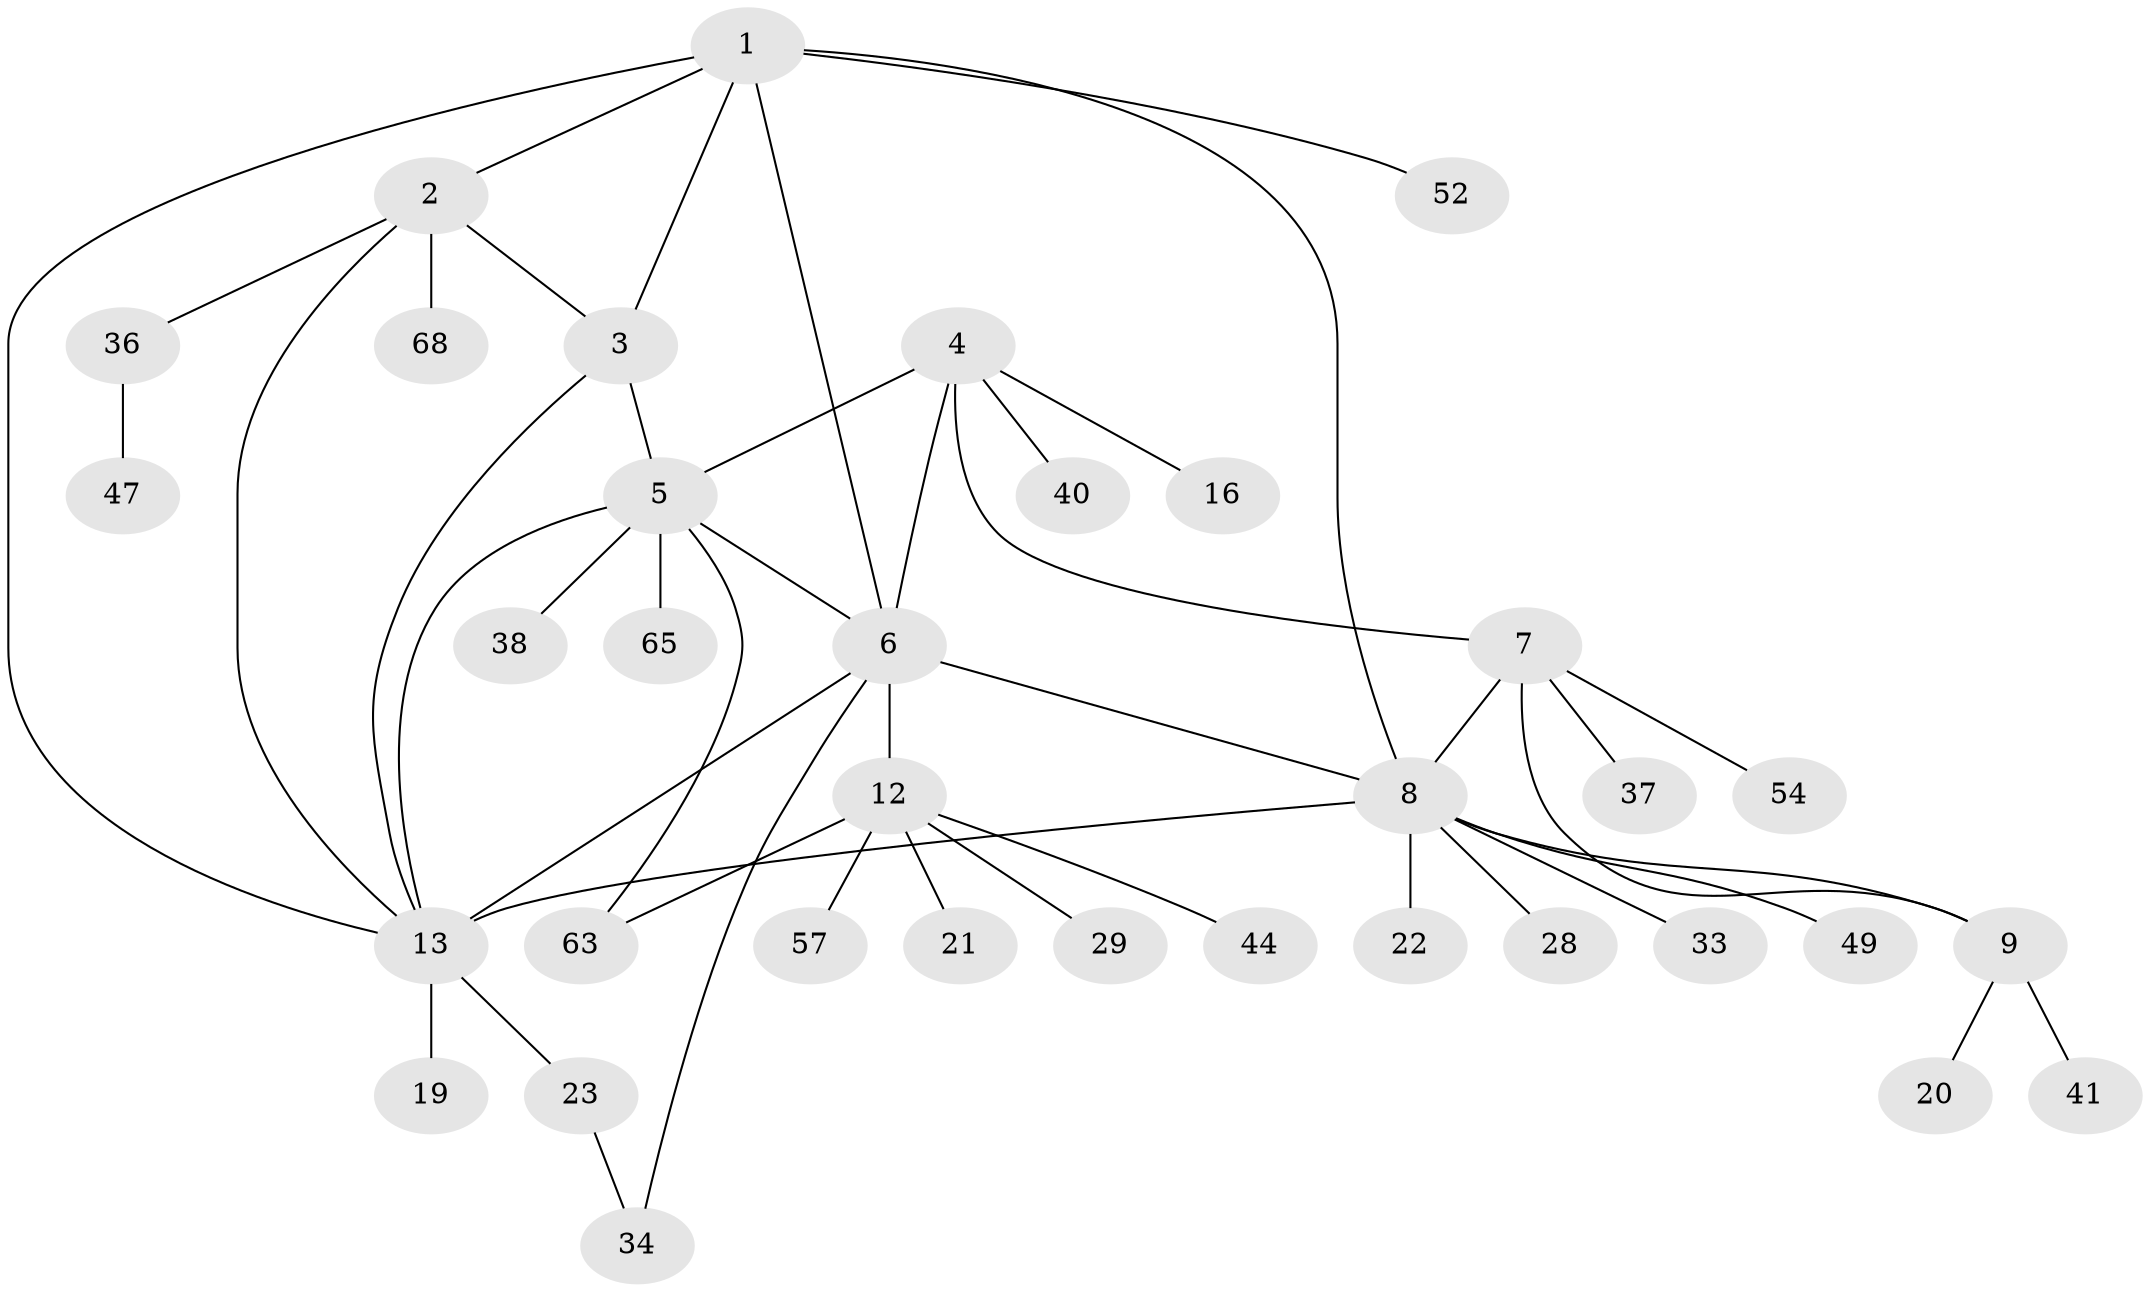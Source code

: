 // original degree distribution, {6: 0.02857142857142857, 5: 0.05714285714285714, 9: 0.02857142857142857, 3: 0.1, 10: 0.014285714285714285, 7: 0.02857142857142857, 13: 0.014285714285714285, 1: 0.5142857142857142, 4: 0.02857142857142857, 2: 0.18571428571428572}
// Generated by graph-tools (version 1.1) at 2025/16/03/09/25 04:16:06]
// undirected, 35 vertices, 47 edges
graph export_dot {
graph [start="1"]
  node [color=gray90,style=filled];
  1;
  2;
  3 [super="+27"];
  4;
  5 [super="+39"];
  6 [super="+10"];
  7;
  8;
  9 [super="+43+25+26"];
  12;
  13 [super="+14+18+53+70"];
  16;
  19;
  20 [super="+24"];
  21;
  22 [super="+32"];
  23;
  28 [super="+66"];
  29;
  33;
  34;
  36;
  37;
  38;
  40;
  41;
  44 [super="+62"];
  47;
  49;
  52;
  54;
  57;
  63;
  65;
  68;
  1 -- 2;
  1 -- 3;
  1 -- 8;
  1 -- 52;
  1 -- 13;
  1 -- 6;
  2 -- 3;
  2 -- 36;
  2 -- 68;
  2 -- 13;
  3 -- 5;
  3 -- 13;
  4 -- 5;
  4 -- 6;
  4 -- 7;
  4 -- 16;
  4 -- 40;
  5 -- 6 [weight=2];
  5 -- 13 [weight=2];
  5 -- 38;
  5 -- 63;
  5 -- 65;
  6 -- 34;
  6 -- 8;
  6 -- 12 [weight=2];
  6 -- 13 [weight=4];
  7 -- 8;
  7 -- 9;
  7 -- 37;
  7 -- 54;
  8 -- 9;
  8 -- 13 [weight=2];
  8 -- 22;
  8 -- 28;
  8 -- 33;
  8 -- 49;
  9 -- 20;
  9 -- 41;
  12 -- 21;
  12 -- 29;
  12 -- 44;
  12 -- 57;
  12 -- 63;
  13 -- 23;
  13 -- 19;
  23 -- 34;
  36 -- 47;
}

